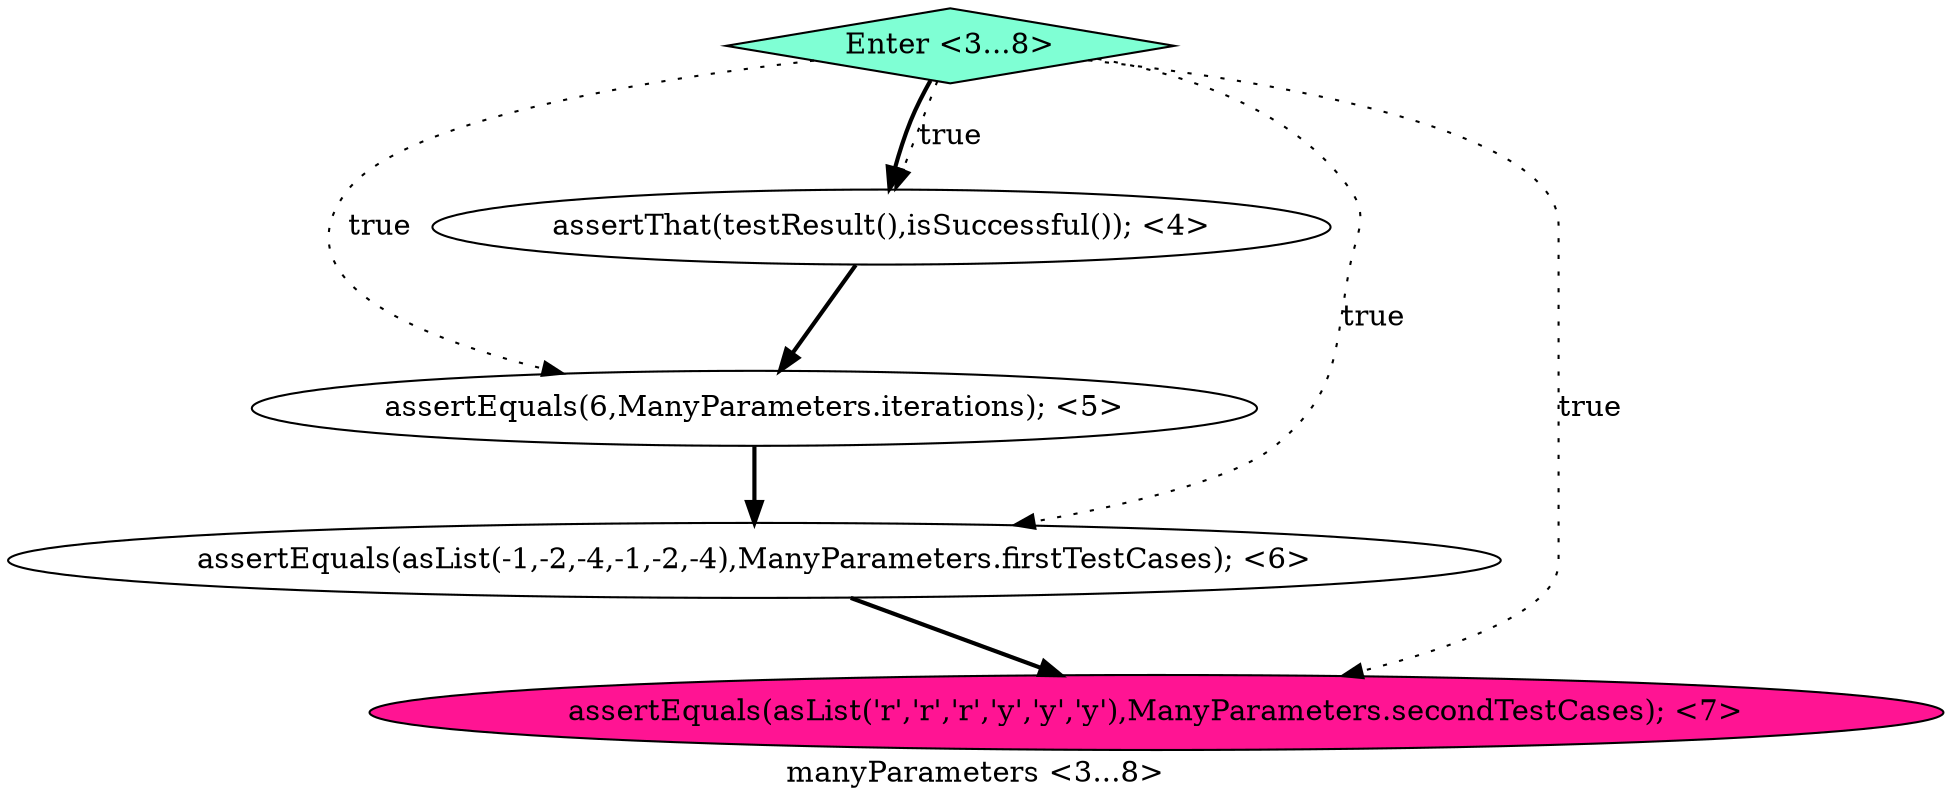 digraph PDG {
label = "manyParameters <3...8>";
0.1 [style = filled, label = "assertEquals(6,ManyParameters.iterations); <5>", fillcolor = white, shape = ellipse];
0.2 [style = filled, label = "assertEquals(asList(-1,-2,-4,-1,-2,-4),ManyParameters.firstTestCases); <6>", fillcolor = white, shape = ellipse];
0.3 [style = filled, label = "assertEquals(asList('r','r','r','y','y','y'),ManyParameters.secondTestCases); <7>", fillcolor = deeppink, shape = ellipse];
0.0 [style = filled, label = "assertThat(testResult(),isSuccessful()); <4>", fillcolor = white, shape = ellipse];
0.4 [style = filled, label = "Enter <3...8>", fillcolor = aquamarine, shape = diamond];
0.0 -> 0.1 [style = bold, label=""];
0.1 -> 0.2 [style = bold, label=""];
0.2 -> 0.3 [style = bold, label=""];
0.4 -> 0.0 [style = dotted, label="true"];
0.4 -> 0.0 [style = bold, label=""];
0.4 -> 0.1 [style = dotted, label="true"];
0.4 -> 0.2 [style = dotted, label="true"];
0.4 -> 0.3 [style = dotted, label="true"];
}
